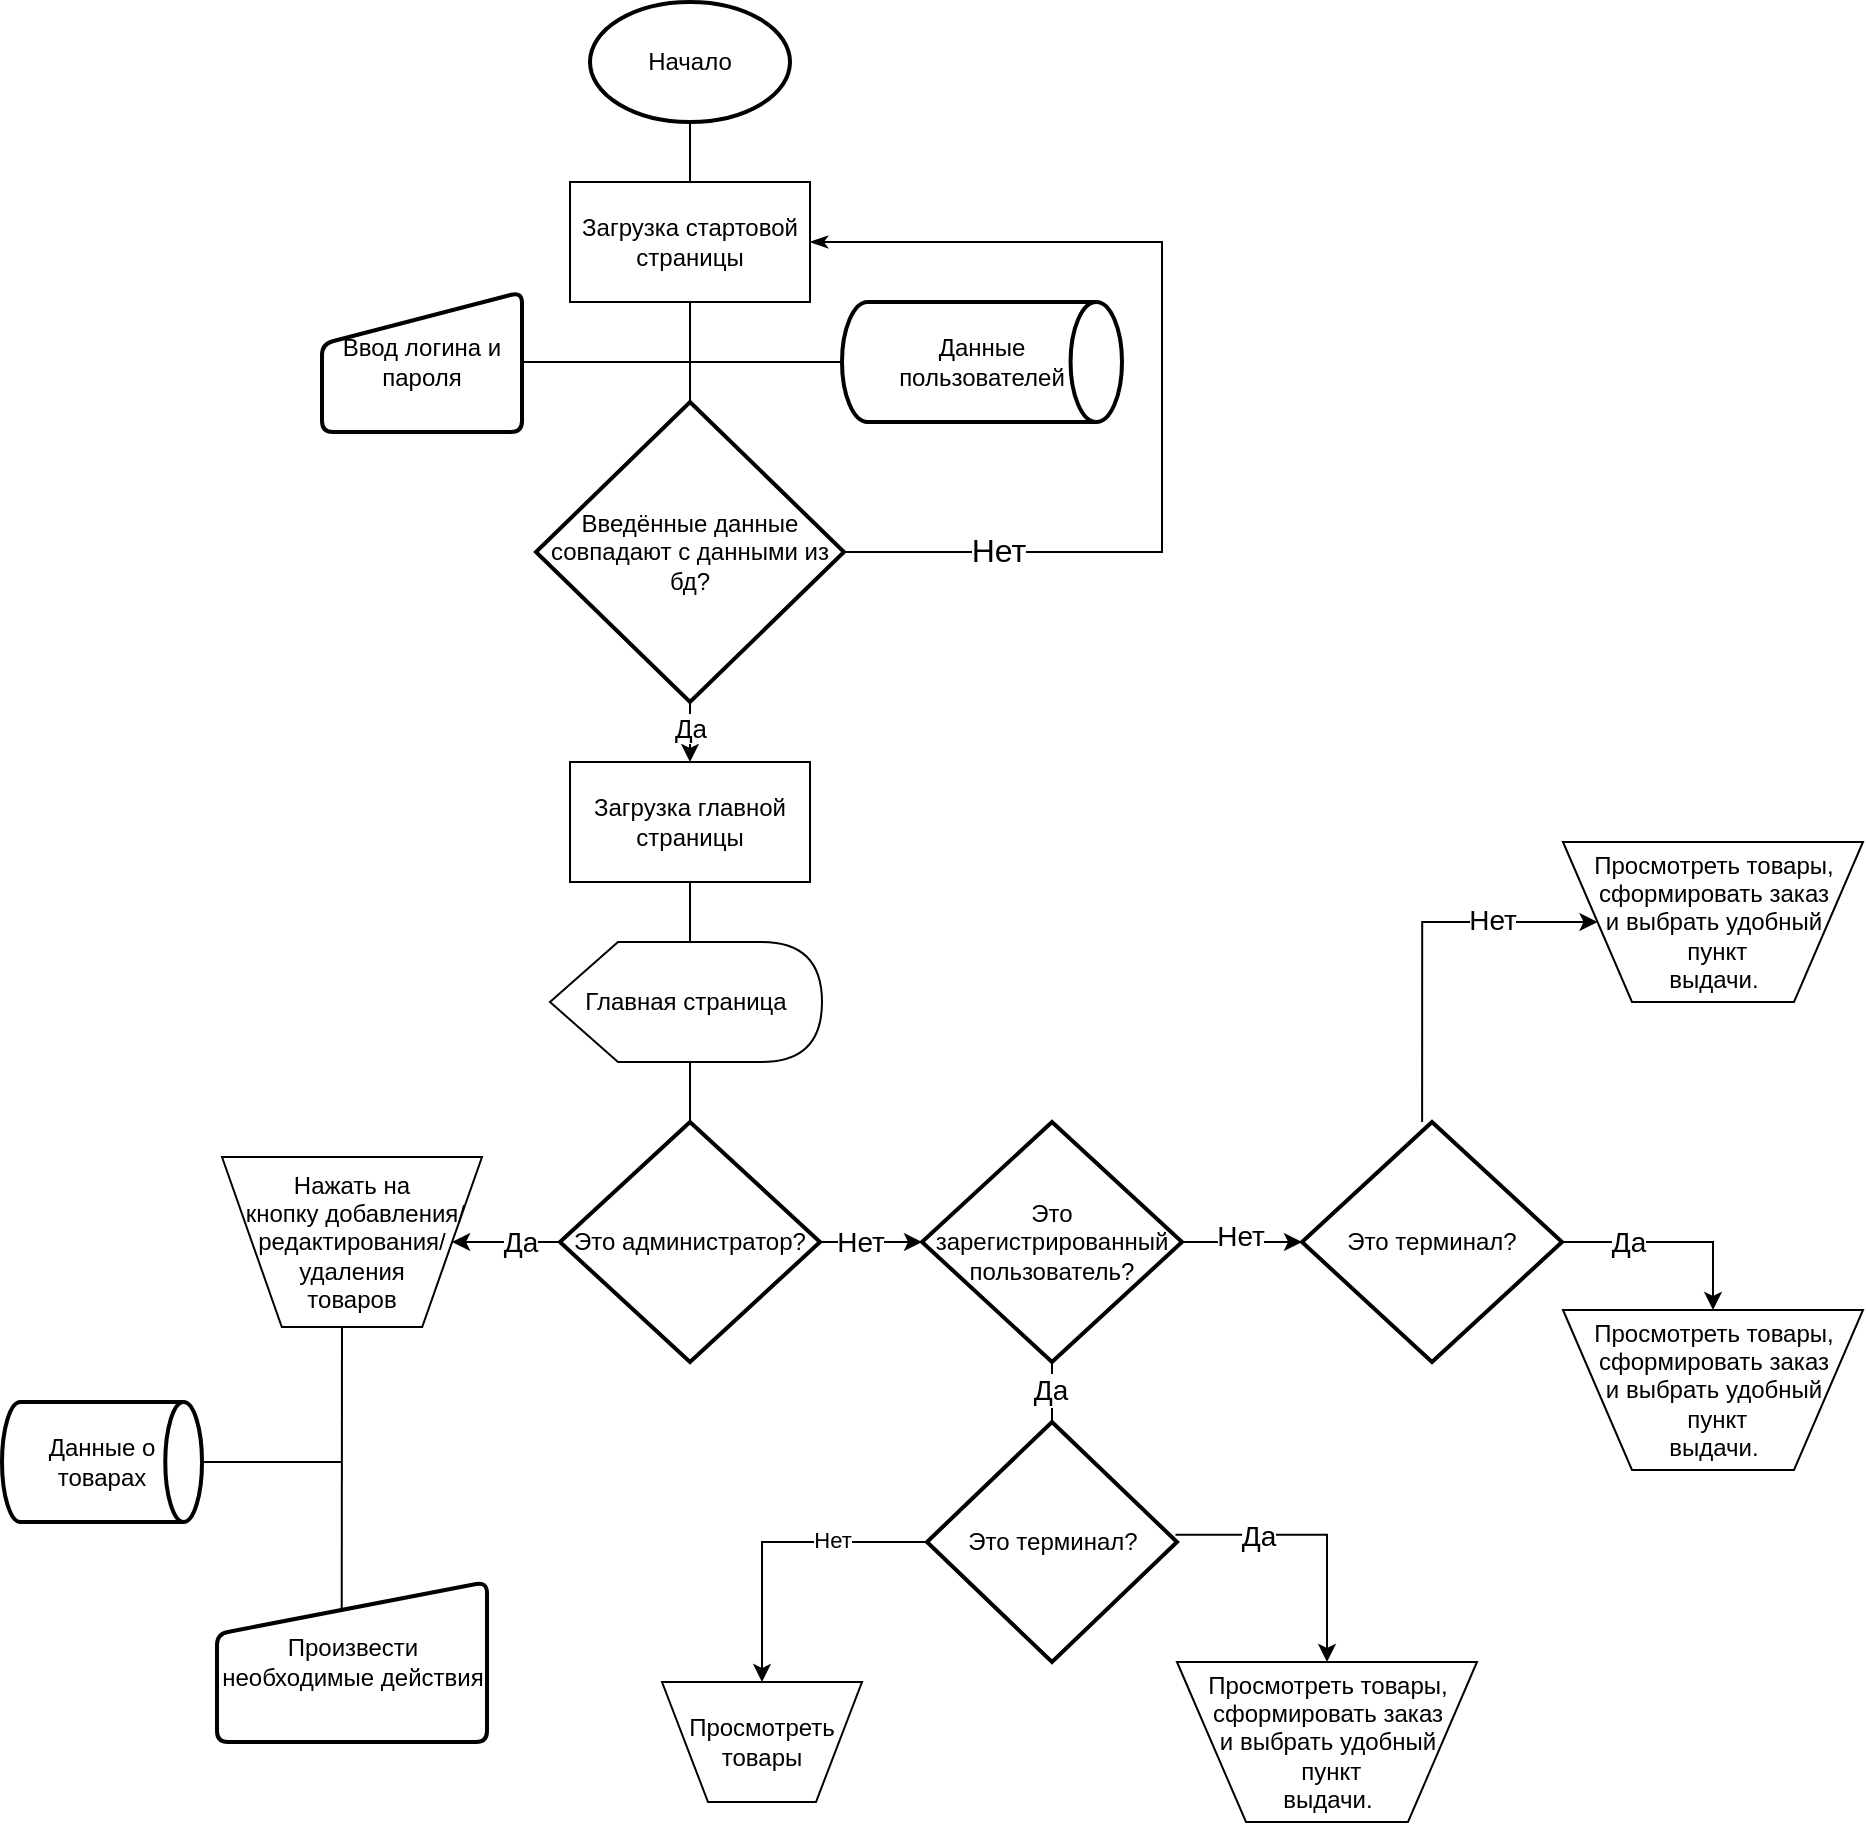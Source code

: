 <mxfile version="24.7.12">
  <diagram name="Страница — 1" id="8btaMqDAk0RXkQAAcqI_">
    <mxGraphModel dx="2123" dy="1149" grid="1" gridSize="10" guides="1" tooltips="1" connect="1" arrows="1" fold="1" page="1" pageScale="1" pageWidth="827" pageHeight="1169" math="0" shadow="0">
      <root>
        <mxCell id="0" />
        <mxCell id="1" parent="0" />
        <mxCell id="WD37yzQOnNgqw_hXzw93-1" value="Начало" style="strokeWidth=2;html=1;shape=mxgraph.flowchart.start_1;whiteSpace=wrap;" vertex="1" parent="1">
          <mxGeometry x="364" y="20" width="100" height="60" as="geometry" />
        </mxCell>
        <mxCell id="WD37yzQOnNgqw_hXzw93-2" value="Загрузка стартовой&lt;br&gt;страницы" style="rounded=0;whiteSpace=wrap;html=1;" vertex="1" parent="1">
          <mxGeometry x="354" y="110" width="120" height="60" as="geometry" />
        </mxCell>
        <mxCell id="WD37yzQOnNgqw_hXzw93-3" value="" style="endArrow=none;html=1;rounded=0;entryX=0.5;entryY=1;entryDx=0;entryDy=0;entryPerimeter=0;exitX=0.5;exitY=0;exitDx=0;exitDy=0;" edge="1" parent="1" source="WD37yzQOnNgqw_hXzw93-2" target="WD37yzQOnNgqw_hXzw93-1">
          <mxGeometry width="50" height="50" relative="1" as="geometry">
            <mxPoint x="600" y="150" as="sourcePoint" />
            <mxPoint x="600" y="80" as="targetPoint" />
          </mxGeometry>
        </mxCell>
        <mxCell id="WD37yzQOnNgqw_hXzw93-4" value="Введённые данные совпадают с данными из бд?" style="strokeWidth=2;html=1;shape=mxgraph.flowchart.decision;whiteSpace=wrap;" vertex="1" parent="1">
          <mxGeometry x="337" y="220" width="154" height="150" as="geometry" />
        </mxCell>
        <mxCell id="WD37yzQOnNgqw_hXzw93-5" value="" style="endArrow=none;html=1;rounded=0;entryX=0.5;entryY=1;entryDx=0;entryDy=0;exitX=0.5;exitY=0;exitDx=0;exitDy=0;exitPerimeter=0;" edge="1" parent="1" source="WD37yzQOnNgqw_hXzw93-4" target="WD37yzQOnNgqw_hXzw93-2">
          <mxGeometry width="50" height="50" relative="1" as="geometry">
            <mxPoint x="400" y="380" as="sourcePoint" />
            <mxPoint x="450" y="330" as="targetPoint" />
          </mxGeometry>
        </mxCell>
        <mxCell id="WD37yzQOnNgqw_hXzw93-6" value="" style="endArrow=classicThin;html=1;rounded=0;exitX=1;exitY=0.5;exitDx=0;exitDy=0;exitPerimeter=0;strokeWidth=1;edgeStyle=orthogonalEdgeStyle;entryX=1;entryY=0.5;entryDx=0;entryDy=0;fontSize=16;startArrow=none;startFill=0;endFill=1;" edge="1" parent="1" source="WD37yzQOnNgqw_hXzw93-4" target="WD37yzQOnNgqw_hXzw93-2">
          <mxGeometry width="50" height="50" relative="1" as="geometry">
            <mxPoint x="560" y="270" as="sourcePoint" />
            <mxPoint x="640" y="265" as="targetPoint" />
            <Array as="points">
              <mxPoint x="650" y="295" />
              <mxPoint x="650" y="140" />
            </Array>
          </mxGeometry>
        </mxCell>
        <mxCell id="WD37yzQOnNgqw_hXzw93-7" value="Нет" style="edgeLabel;html=1;align=center;verticalAlign=middle;resizable=0;points=[];fontSize=16;" vertex="1" connectable="0" parent="WD37yzQOnNgqw_hXzw93-6">
          <mxGeometry x="-0.687" y="1" relative="1" as="geometry">
            <mxPoint as="offset" />
          </mxGeometry>
        </mxCell>
        <mxCell id="WD37yzQOnNgqw_hXzw93-9" value="" style="endArrow=classic;html=1;rounded=0;exitX=0.5;exitY=1;exitDx=0;exitDy=0;exitPerimeter=0;endFill=1;entryX=0.5;entryY=0;entryDx=0;entryDy=0;" edge="1" parent="1" source="WD37yzQOnNgqw_hXzw93-4" target="WD37yzQOnNgqw_hXzw93-38">
          <mxGeometry width="50" height="50" relative="1" as="geometry">
            <mxPoint x="400" y="380" as="sourcePoint" />
            <mxPoint x="414" y="480" as="targetPoint" />
          </mxGeometry>
        </mxCell>
        <mxCell id="WD37yzQOnNgqw_hXzw93-36" value="&lt;font style=&quot;font-size: 13px;&quot;&gt;Да&lt;/font&gt;" style="edgeLabel;html=1;align=center;verticalAlign=middle;resizable=0;points=[];" vertex="1" connectable="0" parent="WD37yzQOnNgqw_hXzw93-9">
          <mxGeometry x="-0.457" y="-1" relative="1" as="geometry">
            <mxPoint x="1" y="5" as="offset" />
          </mxGeometry>
        </mxCell>
        <mxCell id="WD37yzQOnNgqw_hXzw93-32" value="Данные&lt;br&gt;пользователей" style="strokeWidth=2;html=1;shape=mxgraph.flowchart.direct_data;whiteSpace=wrap;" vertex="1" parent="1">
          <mxGeometry x="490" y="170" width="140" height="60" as="geometry" />
        </mxCell>
        <mxCell id="WD37yzQOnNgqw_hXzw93-33" value="Ввод логина и пароля" style="html=1;strokeWidth=2;shape=manualInput;whiteSpace=wrap;rounded=1;size=26;arcSize=11;" vertex="1" parent="1">
          <mxGeometry x="230" y="165" width="100" height="70" as="geometry" />
        </mxCell>
        <mxCell id="WD37yzQOnNgqw_hXzw93-34" value="" style="endArrow=none;html=1;rounded=0;entryX=0;entryY=0.5;entryDx=0;entryDy=0;entryPerimeter=0;exitX=1;exitY=0.5;exitDx=0;exitDy=0;" edge="1" parent="1" source="WD37yzQOnNgqw_hXzw93-33" target="WD37yzQOnNgqw_hXzw93-32">
          <mxGeometry width="50" height="50" relative="1" as="geometry">
            <mxPoint x="300" y="310" as="sourcePoint" />
            <mxPoint x="350" y="260" as="targetPoint" />
          </mxGeometry>
        </mxCell>
        <mxCell id="WD37yzQOnNgqw_hXzw93-35" value="Это администратор?" style="strokeWidth=2;html=1;shape=mxgraph.flowchart.decision;whiteSpace=wrap;" vertex="1" parent="1">
          <mxGeometry x="349" y="580" width="130" height="120" as="geometry" />
        </mxCell>
        <mxCell id="WD37yzQOnNgqw_hXzw93-38" value="Загрузка главной страницы" style="rounded=0;whiteSpace=wrap;html=1;" vertex="1" parent="1">
          <mxGeometry x="354" y="400" width="120" height="60" as="geometry" />
        </mxCell>
        <mxCell id="WD37yzQOnNgqw_hXzw93-40" value="" style="endArrow=none;html=1;rounded=0;entryX=0.5;entryY=1;entryDx=0;entryDy=0;exitX=0;exitY=0;exitDx=70;exitDy=0;exitPerimeter=0;" edge="1" parent="1" source="WD37yzQOnNgqw_hXzw93-41" target="WD37yzQOnNgqw_hXzw93-38">
          <mxGeometry width="50" height="50" relative="1" as="geometry">
            <mxPoint x="414" y="490" as="sourcePoint" />
            <mxPoint x="440" y="650" as="targetPoint" />
          </mxGeometry>
        </mxCell>
        <mxCell id="WD37yzQOnNgqw_hXzw93-41" value="Главная страница" style="shape=display;whiteSpace=wrap;html=1;" vertex="1" parent="1">
          <mxGeometry x="344" y="490" width="136" height="60" as="geometry" />
        </mxCell>
        <mxCell id="WD37yzQOnNgqw_hXzw93-42" value="" style="endArrow=none;html=1;rounded=0;entryX=0;entryY=0;entryDx=70;entryDy=60;entryPerimeter=0;exitX=0.5;exitY=0;exitDx=0;exitDy=0;exitPerimeter=0;" edge="1" parent="1" source="WD37yzQOnNgqw_hXzw93-35" target="WD37yzQOnNgqw_hXzw93-41">
          <mxGeometry width="50" height="50" relative="1" as="geometry">
            <mxPoint x="240" y="690" as="sourcePoint" />
            <mxPoint x="290" y="640" as="targetPoint" />
          </mxGeometry>
        </mxCell>
        <mxCell id="WD37yzQOnNgqw_hXzw93-43" value="Нажать на&lt;br&gt;&amp;nbsp;кнопку&amp;nbsp;добавления/редактирования/удаления&lt;br&gt;товаров" style="verticalLabelPosition=middle;verticalAlign=middle;html=1;shape=trapezoid;perimeter=trapezoidPerimeter;whiteSpace=wrap;size=0.23;arcSize=10;flipV=1;labelPosition=center;align=center;" vertex="1" parent="1">
          <mxGeometry x="180" y="597.5" width="130" height="85" as="geometry" />
        </mxCell>
        <mxCell id="WD37yzQOnNgqw_hXzw93-44" value="" style="endArrow=none;html=1;rounded=0;entryX=0;entryY=0.5;entryDx=0;entryDy=0;entryPerimeter=0;exitX=1;exitY=0.5;exitDx=0;exitDy=0;startArrow=classic;startFill=1;" edge="1" parent="1" source="WD37yzQOnNgqw_hXzw93-43" target="WD37yzQOnNgqw_hXzw93-35">
          <mxGeometry width="50" height="50" relative="1" as="geometry">
            <mxPoint x="210" y="780" as="sourcePoint" />
            <mxPoint x="260" y="730" as="targetPoint" />
          </mxGeometry>
        </mxCell>
        <mxCell id="WD37yzQOnNgqw_hXzw93-45" value="&lt;font style=&quot;font-size: 14px;&quot;&gt;Да&lt;/font&gt;" style="edgeLabel;html=1;align=center;verticalAlign=middle;resizable=0;points=[];" vertex="1" connectable="0" parent="WD37yzQOnNgqw_hXzw93-44">
          <mxGeometry x="0.261" y="-2" relative="1" as="geometry">
            <mxPoint y="-2" as="offset" />
          </mxGeometry>
        </mxCell>
        <mxCell id="WD37yzQOnNgqw_hXzw93-46" value="Это зарегистрированный пользователь?" style="strokeWidth=2;html=1;shape=mxgraph.flowchart.decision;whiteSpace=wrap;" vertex="1" parent="1">
          <mxGeometry x="530" y="580" width="130" height="120" as="geometry" />
        </mxCell>
        <mxCell id="WD37yzQOnNgqw_hXzw93-47" value="" style="endArrow=none;html=1;rounded=0;entryX=1;entryY=0.5;entryDx=0;entryDy=0;entryPerimeter=0;exitX=0;exitY=0.5;exitDx=0;exitDy=0;exitPerimeter=0;endFill=0;startArrow=classic;startFill=1;" edge="1" parent="1" source="WD37yzQOnNgqw_hXzw93-46" target="WD37yzQOnNgqw_hXzw93-35">
          <mxGeometry width="50" height="50" relative="1" as="geometry">
            <mxPoint x="330" y="810" as="sourcePoint" />
            <mxPoint x="380" y="760" as="targetPoint" />
          </mxGeometry>
        </mxCell>
        <mxCell id="WD37yzQOnNgqw_hXzw93-48" value="&lt;font style=&quot;font-size: 14px;&quot;&gt;Нет&lt;/font&gt;" style="edgeLabel;html=1;align=center;verticalAlign=middle;resizable=0;points=[];" vertex="1" connectable="0" parent="WD37yzQOnNgqw_hXzw93-47">
          <mxGeometry x="-0.119" y="-1" relative="1" as="geometry">
            <mxPoint x="-9" y="1" as="offset" />
          </mxGeometry>
        </mxCell>
        <mxCell id="WD37yzQOnNgqw_hXzw93-51" value="Просмотреть товары" style="verticalLabelPosition=middle;verticalAlign=middle;html=1;shape=trapezoid;perimeter=trapezoidPerimeter;whiteSpace=wrap;size=0.23;arcSize=10;flipV=1;labelPosition=center;align=center;" vertex="1" parent="1">
          <mxGeometry x="400" y="860" width="100" height="60" as="geometry" />
        </mxCell>
        <mxCell id="WD37yzQOnNgqw_hXzw93-52" value="" style="endArrow=none;html=1;rounded=0;entryX=0.5;entryY=1;entryDx=0;entryDy=0;entryPerimeter=0;exitX=0.5;exitY=0;exitDx=0;exitDy=0;exitPerimeter=0;" edge="1" parent="1" source="WD37yzQOnNgqw_hXzw93-56" target="WD37yzQOnNgqw_hXzw93-46">
          <mxGeometry width="50" height="50" relative="1" as="geometry">
            <mxPoint x="595" y="730" as="sourcePoint" />
            <mxPoint x="540" y="790" as="targetPoint" />
          </mxGeometry>
        </mxCell>
        <mxCell id="WD37yzQOnNgqw_hXzw93-53" value="&lt;font style=&quot;font-size: 14px;&quot;&gt;Да&lt;/font&gt;" style="edgeLabel;html=1;align=center;verticalAlign=middle;resizable=0;points=[];" vertex="1" connectable="0" parent="WD37yzQOnNgqw_hXzw93-52">
          <mxGeometry x="0.069" y="1" relative="1" as="geometry">
            <mxPoint as="offset" />
          </mxGeometry>
        </mxCell>
        <mxCell id="WD37yzQOnNgqw_hXzw93-56" value="Это терминал?" style="strokeWidth=2;html=1;shape=mxgraph.flowchart.decision;whiteSpace=wrap;" vertex="1" parent="1">
          <mxGeometry x="532.5" y="730" width="125" height="120" as="geometry" />
        </mxCell>
        <mxCell id="WD37yzQOnNgqw_hXzw93-57" value="" style="endArrow=none;html=1;rounded=0;edgeStyle=orthogonalEdgeStyle;entryX=0;entryY=0.5;entryDx=0;entryDy=0;entryPerimeter=0;exitX=0.5;exitY=0;exitDx=0;exitDy=0;endFill=0;startArrow=classic;startFill=1;" edge="1" parent="1" source="WD37yzQOnNgqw_hXzw93-51" target="WD37yzQOnNgqw_hXzw93-56">
          <mxGeometry width="50" height="50" relative="1" as="geometry">
            <mxPoint x="430" y="830" as="sourcePoint" />
            <mxPoint x="480" y="780" as="targetPoint" />
          </mxGeometry>
        </mxCell>
        <mxCell id="WD37yzQOnNgqw_hXzw93-58" value="Нет" style="edgeLabel;html=1;align=center;verticalAlign=middle;resizable=0;points=[];" vertex="1" connectable="0" parent="WD37yzQOnNgqw_hXzw93-57">
          <mxGeometry x="0.379" y="1" relative="1" as="geometry">
            <mxPoint as="offset" />
          </mxGeometry>
        </mxCell>
        <mxCell id="WD37yzQOnNgqw_hXzw93-59" value="&lt;div&gt;Просмотреть товары,&lt;br&gt;сформировать заказ&lt;br&gt;и&amp;nbsp;&lt;span style=&quot;background-color: initial;&quot;&gt;выбрать удобный&lt;br&gt;&amp;nbsp;пункт&lt;br&gt;выдачи.&lt;/span&gt;&lt;/div&gt;" style="verticalLabelPosition=middle;verticalAlign=middle;html=1;shape=trapezoid;perimeter=trapezoidPerimeter;whiteSpace=wrap;size=0.23;arcSize=10;flipV=1;labelPosition=center;align=center;" vertex="1" parent="1">
          <mxGeometry x="657.5" y="850" width="150" height="80" as="geometry" />
        </mxCell>
        <mxCell id="WD37yzQOnNgqw_hXzw93-60" value="" style="endArrow=none;html=1;rounded=0;entryX=0.994;entryY=0.47;entryDx=0;entryDy=0;entryPerimeter=0;edgeStyle=orthogonalEdgeStyle;exitX=0.5;exitY=0;exitDx=0;exitDy=0;endFill=0;startArrow=classic;startFill=1;" edge="1" parent="1" source="WD37yzQOnNgqw_hXzw93-59" target="WD37yzQOnNgqw_hXzw93-56">
          <mxGeometry width="50" height="50" relative="1" as="geometry">
            <mxPoint x="600" y="1010" as="sourcePoint" />
            <mxPoint x="650" y="960" as="targetPoint" />
          </mxGeometry>
        </mxCell>
        <mxCell id="WD37yzQOnNgqw_hXzw93-61" value="&lt;font style=&quot;font-size: 14px;&quot;&gt;Да&lt;/font&gt;" style="edgeLabel;html=1;align=center;verticalAlign=middle;resizable=0;points=[];" vertex="1" connectable="0" parent="WD37yzQOnNgqw_hXzw93-60">
          <mxGeometry x="0.409" relative="1" as="geometry">
            <mxPoint as="offset" />
          </mxGeometry>
        </mxCell>
        <mxCell id="WD37yzQOnNgqw_hXzw93-62" value="" style="endArrow=none;html=1;rounded=0;entryX=1;entryY=0.5;entryDx=0;entryDy=0;entryPerimeter=0;endFill=0;startArrow=classic;startFill=1;" edge="1" parent="1" target="WD37yzQOnNgqw_hXzw93-46">
          <mxGeometry width="50" height="50" relative="1" as="geometry">
            <mxPoint x="720" y="640" as="sourcePoint" />
            <mxPoint x="470" y="710" as="targetPoint" />
            <Array as="points" />
          </mxGeometry>
        </mxCell>
        <mxCell id="WD37yzQOnNgqw_hXzw93-63" value="&lt;font style=&quot;font-size: 14px;&quot;&gt;Нет&lt;/font&gt;" style="edgeLabel;html=1;align=center;verticalAlign=middle;resizable=0;points=[];" vertex="1" connectable="0" parent="WD37yzQOnNgqw_hXzw93-62">
          <mxGeometry x="0.057" y="-3" relative="1" as="geometry">
            <mxPoint as="offset" />
          </mxGeometry>
        </mxCell>
        <mxCell id="WD37yzQOnNgqw_hXzw93-64" value="Это терминал?" style="strokeWidth=2;html=1;shape=mxgraph.flowchart.decision;whiteSpace=wrap;" vertex="1" parent="1">
          <mxGeometry x="720" y="580" width="130" height="120" as="geometry" />
        </mxCell>
        <mxCell id="WD37yzQOnNgqw_hXzw93-65" value="&lt;div&gt;Просмотреть товары,&lt;br&gt;сформировать заказ&lt;br&gt;и&amp;nbsp;&lt;span style=&quot;background-color: initial;&quot;&gt;выбрать удобный&lt;br&gt;&amp;nbsp;пункт&lt;br&gt;выдачи.&lt;/span&gt;&lt;/div&gt;" style="verticalLabelPosition=middle;verticalAlign=middle;html=1;shape=trapezoid;perimeter=trapezoidPerimeter;whiteSpace=wrap;size=0.23;arcSize=10;flipV=1;labelPosition=center;align=center;" vertex="1" parent="1">
          <mxGeometry x="850.5" y="674" width="150" height="80" as="geometry" />
        </mxCell>
        <mxCell id="WD37yzQOnNgqw_hXzw93-66" value="" style="endArrow=none;html=1;rounded=0;entryX=1;entryY=0.5;entryDx=0;entryDy=0;entryPerimeter=0;edgeStyle=orthogonalEdgeStyle;exitX=0.5;exitY=0;exitDx=0;exitDy=0;endFill=0;startArrow=classic;startFill=1;" edge="1" parent="1" source="WD37yzQOnNgqw_hXzw93-65" target="WD37yzQOnNgqw_hXzw93-64">
          <mxGeometry width="50" height="50" relative="1" as="geometry">
            <mxPoint x="793" y="834" as="sourcePoint" />
            <mxPoint x="850" y="610" as="targetPoint" />
          </mxGeometry>
        </mxCell>
        <mxCell id="WD37yzQOnNgqw_hXzw93-67" value="&lt;font style=&quot;font-size: 14px;&quot;&gt;Да&lt;/font&gt;" style="edgeLabel;html=1;align=center;verticalAlign=middle;resizable=0;points=[];" vertex="1" connectable="0" parent="WD37yzQOnNgqw_hXzw93-66">
          <mxGeometry x="0.409" relative="1" as="geometry">
            <mxPoint as="offset" />
          </mxGeometry>
        </mxCell>
        <mxCell id="WD37yzQOnNgqw_hXzw93-68" value="&lt;div&gt;Просмотреть товары,&lt;br&gt;сформировать заказ&lt;br&gt;и&amp;nbsp;&lt;span style=&quot;background-color: initial;&quot;&gt;выбрать удобный&lt;br&gt;&amp;nbsp;пункт&lt;br&gt;выдачи.&lt;/span&gt;&lt;/div&gt;" style="verticalLabelPosition=middle;verticalAlign=middle;html=1;shape=trapezoid;perimeter=trapezoidPerimeter;whiteSpace=wrap;size=0.23;arcSize=10;flipV=1;labelPosition=center;align=center;" vertex="1" parent="1">
          <mxGeometry x="850.5" y="440" width="150" height="80" as="geometry" />
        </mxCell>
        <mxCell id="WD37yzQOnNgqw_hXzw93-69" value="" style="endArrow=classic;html=1;rounded=0;exitX=0.462;exitY=0;exitDx=0;exitDy=0;exitPerimeter=0;edgeStyle=orthogonalEdgeStyle;entryX=0;entryY=0.5;entryDx=0;entryDy=0;startArrow=none;startFill=0;endFill=1;" edge="1" parent="1" source="WD37yzQOnNgqw_hXzw93-64" target="WD37yzQOnNgqw_hXzw93-68">
          <mxGeometry width="50" height="50" relative="1" as="geometry">
            <mxPoint x="730" y="540" as="sourcePoint" />
            <mxPoint x="780" y="490" as="targetPoint" />
            <Array as="points">
              <mxPoint x="780" y="480" />
            </Array>
          </mxGeometry>
        </mxCell>
        <mxCell id="WD37yzQOnNgqw_hXzw93-70" value="&lt;font style=&quot;font-size: 14px;&quot;&gt;Нет&lt;/font&gt;" style="edgeLabel;html=1;align=center;verticalAlign=middle;resizable=0;points=[];" vertex="1" connectable="0" parent="WD37yzQOnNgqw_hXzw93-69">
          <mxGeometry x="0.435" y="1" relative="1" as="geometry">
            <mxPoint as="offset" />
          </mxGeometry>
        </mxCell>
        <mxCell id="WD37yzQOnNgqw_hXzw93-71" value="Произвести необходимые действия" style="html=1;strokeWidth=2;shape=manualInput;whiteSpace=wrap;rounded=1;size=26;arcSize=11;" vertex="1" parent="1">
          <mxGeometry x="177.5" y="810" width="135" height="80" as="geometry" />
        </mxCell>
        <mxCell id="WD37yzQOnNgqw_hXzw93-72" value="" style="endArrow=none;html=1;rounded=0;entryX=0.5;entryY=1;entryDx=0;entryDy=0;exitX=0.499;exitY=0.165;exitDx=0;exitDy=0;exitPerimeter=0;" edge="1" parent="1">
          <mxGeometry width="50" height="50" relative="1" as="geometry">
            <mxPoint x="239.865" y="823.2" as="sourcePoint" />
            <mxPoint x="240" y="682.5" as="targetPoint" />
          </mxGeometry>
        </mxCell>
        <mxCell id="WD37yzQOnNgqw_hXzw93-73" value="Данные о товарах" style="strokeWidth=2;html=1;shape=mxgraph.flowchart.direct_data;whiteSpace=wrap;" vertex="1" parent="1">
          <mxGeometry x="70" y="720" width="100" height="60" as="geometry" />
        </mxCell>
        <mxCell id="WD37yzQOnNgqw_hXzw93-74" value="" style="endArrow=none;html=1;rounded=0;entryX=1;entryY=0.5;entryDx=0;entryDy=0;entryPerimeter=0;" edge="1" parent="1" target="WD37yzQOnNgqw_hXzw93-73">
          <mxGeometry width="50" height="50" relative="1" as="geometry">
            <mxPoint x="240" y="750" as="sourcePoint" />
            <mxPoint x="160" y="820" as="targetPoint" />
          </mxGeometry>
        </mxCell>
      </root>
    </mxGraphModel>
  </diagram>
</mxfile>

